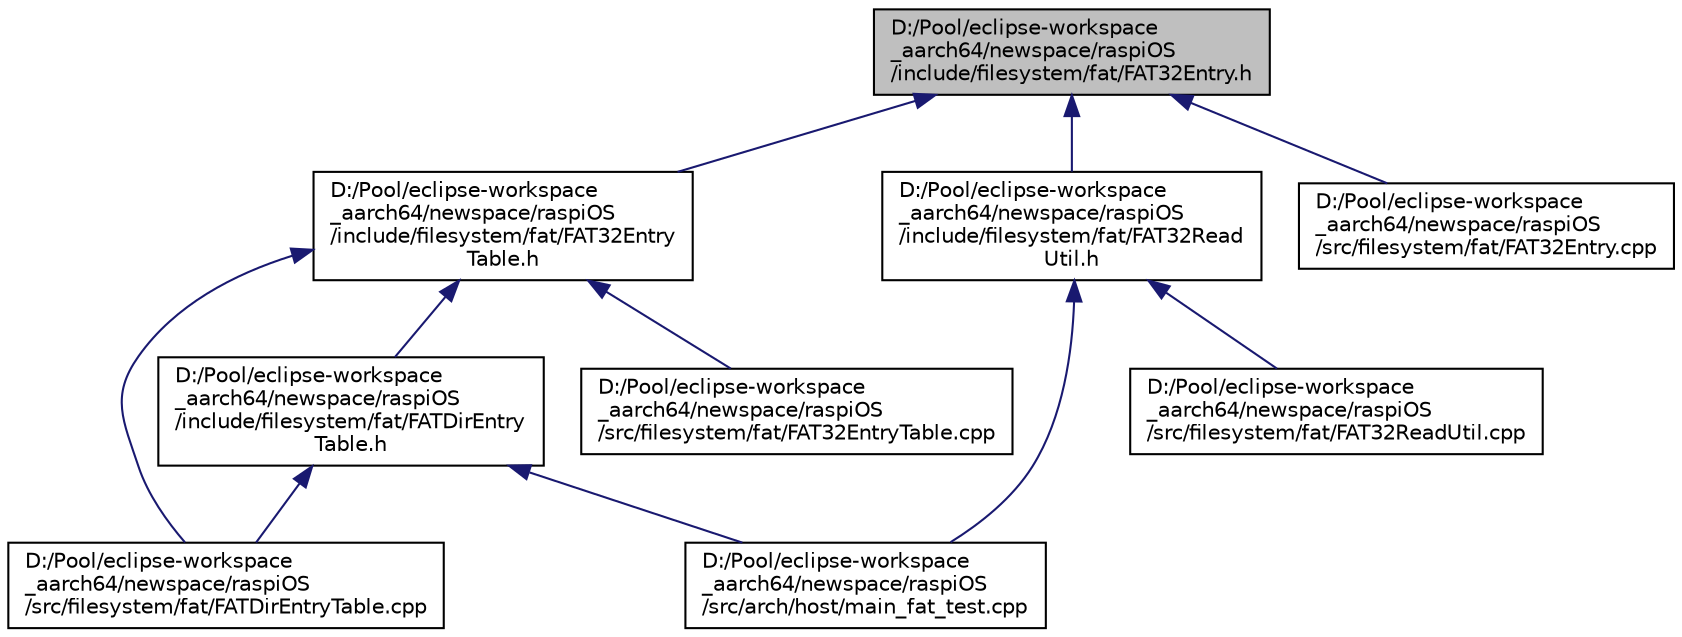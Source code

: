 digraph "D:/Pool/eclipse-workspace_aarch64/newspace/raspiOS/include/filesystem/fat/FAT32Entry.h"
{
  edge [fontname="Helvetica",fontsize="10",labelfontname="Helvetica",labelfontsize="10"];
  node [fontname="Helvetica",fontsize="10",shape=record];
  Node992 [label="D:/Pool/eclipse-workspace\l_aarch64/newspace/raspiOS\l/include/filesystem/fat/FAT32Entry.h",height=0.2,width=0.4,color="black", fillcolor="grey75", style="filled", fontcolor="black"];
  Node992 -> Node993 [dir="back",color="midnightblue",fontsize="10",style="solid",fontname="Helvetica"];
  Node993 [label="D:/Pool/eclipse-workspace\l_aarch64/newspace/raspiOS\l/include/filesystem/fat/FAT32Entry\lTable.h",height=0.2,width=0.4,color="black", fillcolor="white", style="filled",URL="$de/dca/_f_a_t32_entry_table_8h.html"];
  Node993 -> Node994 [dir="back",color="midnightblue",fontsize="10",style="solid",fontname="Helvetica"];
  Node994 [label="D:/Pool/eclipse-workspace\l_aarch64/newspace/raspiOS\l/include/filesystem/fat/FATDirEntry\lTable.h",height=0.2,width=0.4,color="black", fillcolor="white", style="filled",URL="$de/d48/_f_a_t_dir_entry_table_8h.html"];
  Node994 -> Node995 [dir="back",color="midnightblue",fontsize="10",style="solid",fontname="Helvetica"];
  Node995 [label="D:/Pool/eclipse-workspace\l_aarch64/newspace/raspiOS\l/src/arch/host/main_fat_test.cpp",height=0.2,width=0.4,color="black", fillcolor="white", style="filled",URL="$d2/d27/main__fat__test_8cpp.html"];
  Node994 -> Node996 [dir="back",color="midnightblue",fontsize="10",style="solid",fontname="Helvetica"];
  Node996 [label="D:/Pool/eclipse-workspace\l_aarch64/newspace/raspiOS\l/src/filesystem/fat/FATDirEntryTable.cpp",height=0.2,width=0.4,color="black", fillcolor="white", style="filled",URL="$d9/de1/_f_a_t_dir_entry_table_8cpp.html"];
  Node993 -> Node997 [dir="back",color="midnightblue",fontsize="10",style="solid",fontname="Helvetica"];
  Node997 [label="D:/Pool/eclipse-workspace\l_aarch64/newspace/raspiOS\l/src/filesystem/fat/FAT32EntryTable.cpp",height=0.2,width=0.4,color="black", fillcolor="white", style="filled",URL="$dc/dde/_f_a_t32_entry_table_8cpp.html"];
  Node993 -> Node996 [dir="back",color="midnightblue",fontsize="10",style="solid",fontname="Helvetica"];
  Node992 -> Node998 [dir="back",color="midnightblue",fontsize="10",style="solid",fontname="Helvetica"];
  Node998 [label="D:/Pool/eclipse-workspace\l_aarch64/newspace/raspiOS\l/include/filesystem/fat/FAT32Read\lUtil.h",height=0.2,width=0.4,color="black", fillcolor="white", style="filled",URL="$d6/dbc/_f_a_t32_read_util_8h.html"];
  Node998 -> Node995 [dir="back",color="midnightblue",fontsize="10",style="solid",fontname="Helvetica"];
  Node998 -> Node999 [dir="back",color="midnightblue",fontsize="10",style="solid",fontname="Helvetica"];
  Node999 [label="D:/Pool/eclipse-workspace\l_aarch64/newspace/raspiOS\l/src/filesystem/fat/FAT32ReadUtil.cpp",height=0.2,width=0.4,color="black", fillcolor="white", style="filled",URL="$d7/d79/_f_a_t32_read_util_8cpp.html"];
  Node992 -> Node1000 [dir="back",color="midnightblue",fontsize="10",style="solid",fontname="Helvetica"];
  Node1000 [label="D:/Pool/eclipse-workspace\l_aarch64/newspace/raspiOS\l/src/filesystem/fat/FAT32Entry.cpp",height=0.2,width=0.4,color="black", fillcolor="white", style="filled",URL="$dd/da1/_f_a_t32_entry_8cpp.html"];
}
